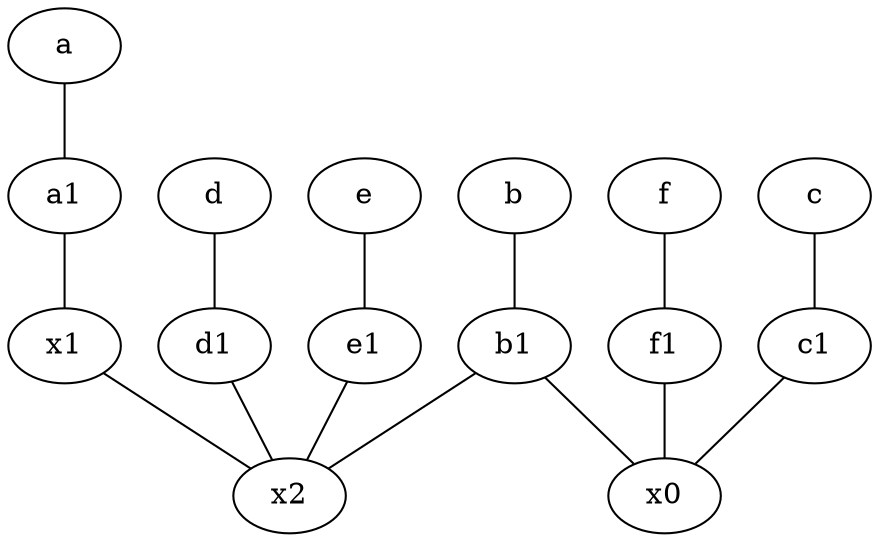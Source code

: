 graph {
	node [labelfontsize=50]
	b1 [labelfontsize=50 pos="9,4!"]
	x2 [labelfontsize=50]
	x1 [labelfontsize=50]
	f1 [labelfontsize=50 pos="3,8!"]
	a1 [labelfontsize=50 pos="8,3!"]
	x0 [labelfontsize=50]
	d1 [labelfontsize=50 pos="3,5!"]
	e1 [labelfontsize=50 pos="7,7!"]
	b [labelfontsize=50 pos="10,4!"]
	c1 [labelfontsize=50 pos="4.5,3!"]
	a1 -- x1
	a -- a1
	c -- c1
	d1 -- x2
	b1 -- x0
	e1 -- x2
	d -- d1
	f1 -- x0
	f -- f1
	b -- b1
	c1 -- x0
	e -- e1
	x1 -- x2
	b1 -- x2
}
